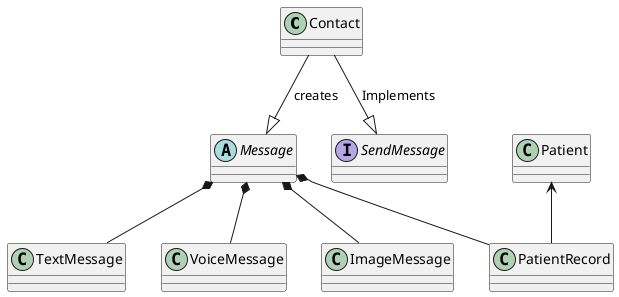 @startuml

    class Contact
    class Patient
    abstract class Message
    class TextMessage
    class VoiceMessage
    class ImageMessage
    class PatientRecord

    interface SendMessage

    Message *-- TextMessage 
    Message *-- VoiceMessage
    Message *-- ImageMessage
    Message *-- PatientRecord

    Contact --|> Message : "creates"
    Contact --|> SendMessage : "Implements"

    Patient <-- PatientRecord

@enduml

